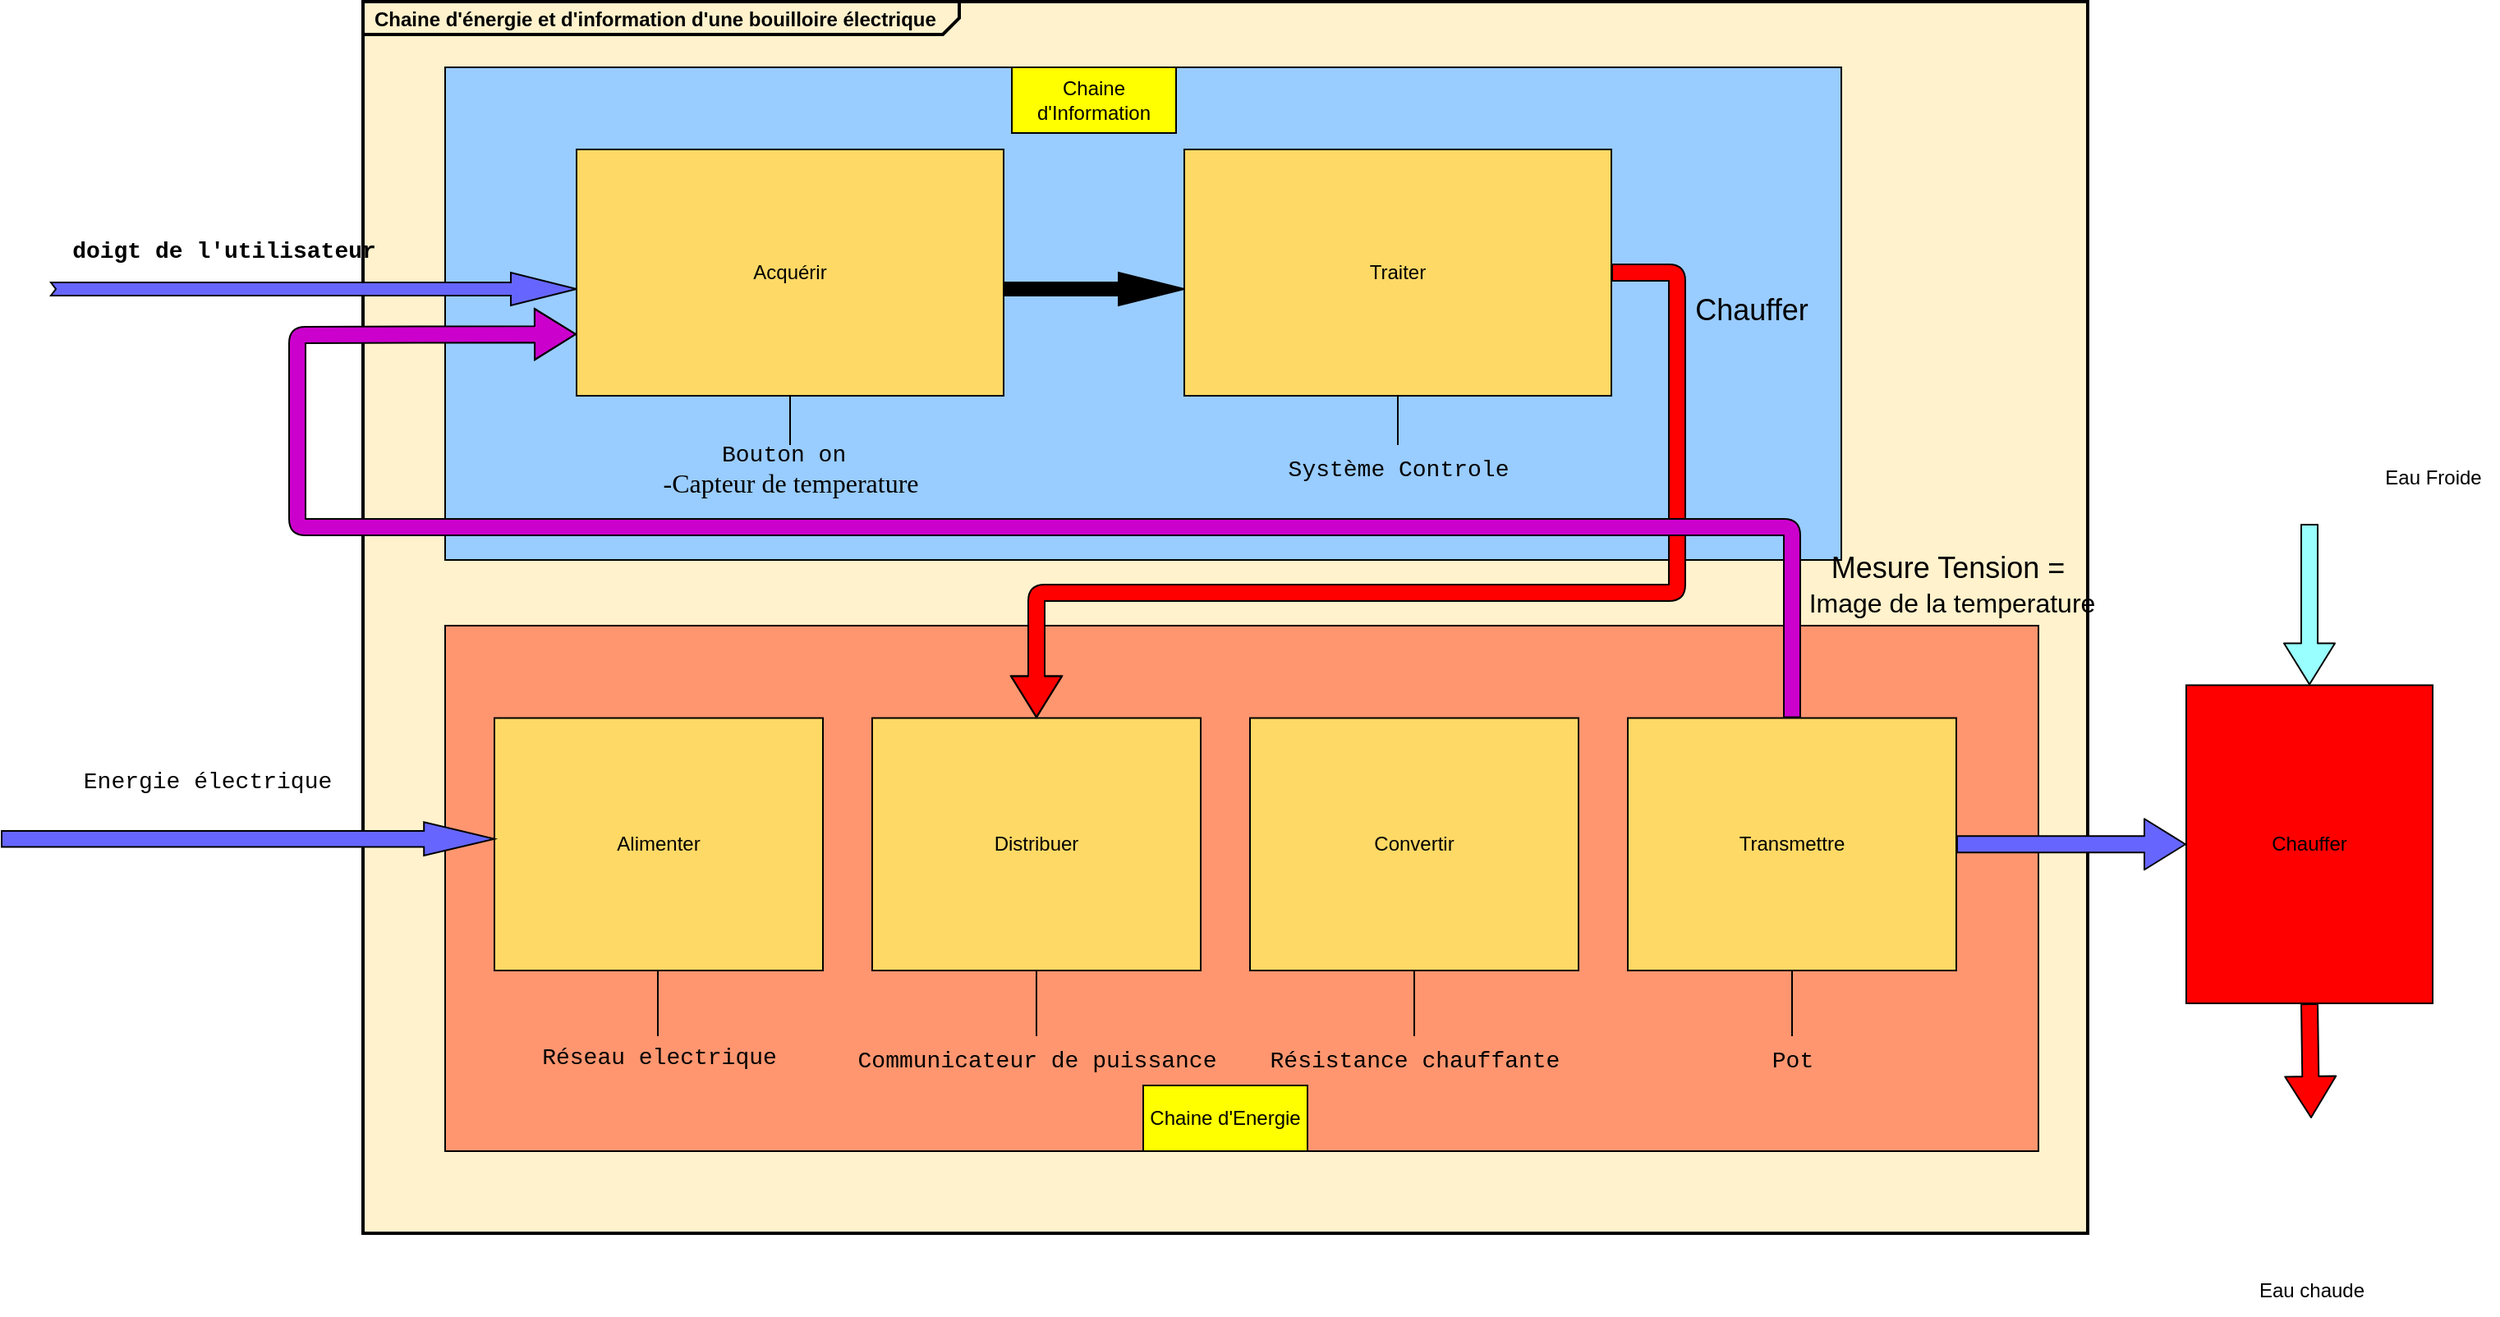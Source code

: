 <mxfile version="24.7.14">
  <diagram name="Page-1" id="Zjmr0gaHATwRoAC2WolZ">
    <mxGraphModel dx="2501" dy="1987" grid="1" gridSize="10" guides="1" tooltips="1" connect="1" arrows="1" fold="1" page="1" pageScale="1" pageWidth="827" pageHeight="1169" math="0" shadow="0">
      <root>
        <mxCell id="0" />
        <mxCell id="1" parent="0" />
        <mxCell id="LnlE2vB2DdziIzQnd_Bp-1" value="&lt;p style=&quot;margin:0px;margin-top:4px;margin-left:7px;text-align:left;&quot;&gt;&lt;b&gt;Chaine d&#39;énergie et d&#39;information d&#39;une bouilloire électrique&lt;/b&gt;&lt;/p&gt;" style="html=1;shape=mxgraph.sysml.package;overflow=fill;labelX=363;strokeWidth=2;align=center;fillColor=#FFF2CC;" parent="1" vertex="1">
          <mxGeometry x="-240" y="-10" width="1050" height="750" as="geometry" />
        </mxCell>
        <mxCell id="LnlE2vB2DdziIzQnd_Bp-2" value="" style="html=1;whiteSpace=wrap;fillColor=#99CCFF;" parent="1" vertex="1">
          <mxGeometry x="-190" y="30" width="850" height="300" as="geometry" />
        </mxCell>
        <mxCell id="LnlE2vB2DdziIzQnd_Bp-3" value="" style="html=1;whiteSpace=wrap;fillColor=#FF9670;" parent="1" vertex="1">
          <mxGeometry x="-190" y="370" width="970" height="320" as="geometry" />
        </mxCell>
        <mxCell id="LnlE2vB2DdziIzQnd_Bp-4" value="" style="html=1;shadow=0;dashed=0;align=center;verticalAlign=middle;shape=mxgraph.arrows2.arrow;dy=0.6;dx=40;notch=3;fillColor=#6666FF;" parent="1" vertex="1">
          <mxGeometry x="-430" y="155" width="320" height="20" as="geometry" />
        </mxCell>
        <mxCell id="LnlE2vB2DdziIzQnd_Bp-5" value="&lt;font style=&quot;font-size: 14px;&quot; face=&quot;Courier New&quot;&gt;doigt de l&#39;utilisateur&lt;/font&gt;" style="text;align=center;fontStyle=1;verticalAlign=middle;spacingLeft=3;spacingRight=3;strokeColor=none;rotatable=0;points=[[0,0.5],[1,0.5]];portConstraint=eastwest;html=1;" parent="1" vertex="1">
          <mxGeometry x="-380" y="129" width="110" height="26" as="geometry" />
        </mxCell>
        <mxCell id="LnlE2vB2DdziIzQnd_Bp-6" value="A&lt;span style=&quot;background-color: initial;&quot;&gt;cquérir&lt;/span&gt;" style="html=1;whiteSpace=wrap;fillColor=#FFD966;" parent="1" vertex="1">
          <mxGeometry x="-110" y="80" width="260" height="150" as="geometry" />
        </mxCell>
        <mxCell id="LnlE2vB2DdziIzQnd_Bp-7" value="" style="html=1;shadow=0;dashed=0;align=center;verticalAlign=middle;shape=mxgraph.arrows2.arrow;dy=0.6;dx=40;notch=0;fillColor=#000000;" parent="1" vertex="1">
          <mxGeometry x="150" y="155" width="110" height="20" as="geometry" />
        </mxCell>
        <mxCell id="LnlE2vB2DdziIzQnd_Bp-9" value="Traiter" style="html=1;whiteSpace=wrap;fillColor=#FFD966;" parent="1" vertex="1">
          <mxGeometry x="260" y="80" width="260" height="150" as="geometry" />
        </mxCell>
        <mxCell id="LnlE2vB2DdziIzQnd_Bp-17" value="Distribuer" style="html=1;whiteSpace=wrap;fillColor=#FFD966;" parent="1" vertex="1">
          <mxGeometry x="70" y="426.25" width="200" height="153.75" as="geometry" />
        </mxCell>
        <mxCell id="LnlE2vB2DdziIzQnd_Bp-18" value="Alimenter" style="html=1;whiteSpace=wrap;fillColor=#FFD966;" parent="1" vertex="1">
          <mxGeometry x="-160" y="426.25" width="200" height="153.75" as="geometry" />
        </mxCell>
        <mxCell id="LnlE2vB2DdziIzQnd_Bp-19" value="Convertir" style="html=1;whiteSpace=wrap;fillColor=#FFD966;" parent="1" vertex="1">
          <mxGeometry x="300" y="426.25" width="200" height="153.75" as="geometry" />
        </mxCell>
        <mxCell id="LnlE2vB2DdziIzQnd_Bp-20" value="Transmettre" style="html=1;whiteSpace=wrap;fillColor=#FFD966;" parent="1" vertex="1">
          <mxGeometry x="530" y="426.25" width="200" height="153.75" as="geometry" />
        </mxCell>
        <mxCell id="LnlE2vB2DdziIzQnd_Bp-31" value="" style="endArrow=none;html=1;rounded=0;exitX=0.5;exitY=1;exitDx=0;exitDy=0;" parent="1" source="LnlE2vB2DdziIzQnd_Bp-6" edge="1">
          <mxGeometry relative="1" as="geometry">
            <mxPoint x="30" y="340" as="sourcePoint" />
            <mxPoint x="20" y="260" as="targetPoint" />
          </mxGeometry>
        </mxCell>
        <mxCell id="LnlE2vB2DdziIzQnd_Bp-35" value="" style="endArrow=none;html=1;rounded=0;entryX=0.5;entryY=1;entryDx=0;entryDy=0;" parent="1" target="LnlE2vB2DdziIzQnd_Bp-9" edge="1">
          <mxGeometry relative="1" as="geometry">
            <mxPoint x="390" y="260" as="sourcePoint" />
            <mxPoint x="30" y="280" as="targetPoint" />
          </mxGeometry>
        </mxCell>
        <mxCell id="LnlE2vB2DdziIzQnd_Bp-36" value="" style="endArrow=none;html=1;rounded=0;entryX=0.5;entryY=1;entryDx=0;entryDy=0;exitX=0.674;exitY=0.774;exitDx=0;exitDy=0;exitPerimeter=0;" parent="1" edge="1">
          <mxGeometry relative="1" as="geometry">
            <mxPoint x="-60.5" y="620" as="sourcePoint" />
            <mxPoint x="-60.5" y="580" as="targetPoint" />
          </mxGeometry>
        </mxCell>
        <mxCell id="LnlE2vB2DdziIzQnd_Bp-38" value="" style="endArrow=none;html=1;rounded=0;exitX=0.5;exitY=1;exitDx=0;exitDy=0;" parent="1" source="LnlE2vB2DdziIzQnd_Bp-17" edge="1">
          <mxGeometry relative="1" as="geometry">
            <mxPoint x="-60.5" y="620" as="sourcePoint" />
            <mxPoint x="170" y="620" as="targetPoint" />
          </mxGeometry>
        </mxCell>
        <mxCell id="LnlE2vB2DdziIzQnd_Bp-40" value="" style="endArrow=none;html=1;rounded=0;exitX=0.5;exitY=1;exitDx=0;exitDy=0;" parent="1" edge="1">
          <mxGeometry relative="1" as="geometry">
            <mxPoint x="170" y="580" as="sourcePoint" />
            <mxPoint x="170" y="620" as="targetPoint" />
          </mxGeometry>
        </mxCell>
        <mxCell id="LnlE2vB2DdziIzQnd_Bp-41" value="" style="endArrow=none;html=1;rounded=0;exitX=0.5;exitY=1;exitDx=0;exitDy=0;" parent="1" source="LnlE2vB2DdziIzQnd_Bp-19" edge="1">
          <mxGeometry relative="1" as="geometry">
            <mxPoint x="180" y="590" as="sourcePoint" />
            <mxPoint x="400" y="620" as="targetPoint" />
            <Array as="points">
              <mxPoint x="400" y="610" />
            </Array>
          </mxGeometry>
        </mxCell>
        <mxCell id="LnlE2vB2DdziIzQnd_Bp-42" value="" style="endArrow=none;html=1;rounded=0;exitX=0.5;exitY=1;exitDx=0;exitDy=0;" parent="1" source="LnlE2vB2DdziIzQnd_Bp-20" edge="1">
          <mxGeometry relative="1" as="geometry">
            <mxPoint x="190" y="600" as="sourcePoint" />
            <mxPoint x="630" y="620" as="targetPoint" />
            <Array as="points">
              <mxPoint x="630" y="610" />
            </Array>
          </mxGeometry>
        </mxCell>
        <mxCell id="LnlE2vB2DdziIzQnd_Bp-43" value="Chaine d&#39;Information" style="whiteSpace=wrap;html=1;align=center;fillColor=#FFFF00;" parent="1" vertex="1">
          <mxGeometry x="155" y="30" width="100" height="40" as="geometry" />
        </mxCell>
        <mxCell id="LnlE2vB2DdziIzQnd_Bp-44" value="Chaine d&#39;Energie" style="whiteSpace=wrap;html=1;align=center;fillColor=#FFFF00;" parent="1" vertex="1">
          <mxGeometry x="235" y="650" width="100" height="40" as="geometry" />
        </mxCell>
        <mxCell id="LnlE2vB2DdziIzQnd_Bp-51" value="&lt;font style=&quot;font-size: 14px;&quot; face=&quot;Courier New&quot;&gt;Réseau electrique&lt;/font&gt;&lt;div&gt;&lt;br&gt;&lt;/div&gt;" style="text;html=1;align=center;verticalAlign=middle;resizable=0;points=[];autosize=1;strokeColor=none;fillColor=none;" parent="1" vertex="1">
          <mxGeometry x="-145" y="620" width="170" height="40" as="geometry" />
        </mxCell>
        <mxCell id="LnlE2vB2DdziIzQnd_Bp-52" value="&lt;font style=&quot;font-size: 14px;&quot; face=&quot;Courier New&quot;&gt;Communicateur de puissance&lt;/font&gt;" style="text;html=1;align=center;verticalAlign=middle;resizable=0;points=[];autosize=1;strokeColor=none;fillColor=none;" parent="1" vertex="1">
          <mxGeometry x="50" y="620" width="240" height="30" as="geometry" />
        </mxCell>
        <mxCell id="LnlE2vB2DdziIzQnd_Bp-53" value="&lt;font style=&quot;font-size: 14px;&quot; face=&quot;Courier New&quot;&gt;Résistance chauffante&lt;/font&gt;" style="text;html=1;align=center;verticalAlign=middle;resizable=0;points=[];autosize=1;strokeColor=none;fillColor=none;" parent="1" vertex="1">
          <mxGeometry x="300" y="620" width="200" height="30" as="geometry" />
        </mxCell>
        <mxCell id="LnlE2vB2DdziIzQnd_Bp-54" value="&lt;font style=&quot;font-size: 14px;&quot; face=&quot;Courier New&quot;&gt;Pot&lt;/font&gt;" style="text;html=1;align=center;verticalAlign=middle;resizable=0;points=[];autosize=1;strokeColor=none;fillColor=none;" parent="1" vertex="1">
          <mxGeometry x="605" y="620" width="50" height="30" as="geometry" />
        </mxCell>
        <mxCell id="LnlE2vB2DdziIzQnd_Bp-56" value="Chauffer" style="whiteSpace=wrap;html=1;align=center;fillColor=#FF0000;" parent="1" vertex="1">
          <mxGeometry x="870" y="406.25" width="150" height="193.75" as="geometry" />
        </mxCell>
        <mxCell id="LnlE2vB2DdziIzQnd_Bp-57" value="" style="edgeStyle=none;orthogonalLoop=1;jettySize=auto;html=1;shape=flexArrow;rounded=1;startSize=8;endSize=8;exitX=1;exitY=0.5;exitDx=0;exitDy=0;entryX=0;entryY=0.5;entryDx=0;entryDy=0;fillColor=#6666FF;" parent="1" source="LnlE2vB2DdziIzQnd_Bp-20" target="LnlE2vB2DdziIzQnd_Bp-56" edge="1">
          <mxGeometry width="100" relative="1" as="geometry">
            <mxPoint x="880" y="360" as="sourcePoint" />
            <mxPoint x="980" y="360" as="targetPoint" />
            <Array as="points" />
          </mxGeometry>
        </mxCell>
        <mxCell id="LnlE2vB2DdziIzQnd_Bp-58" value="" style="edgeStyle=none;orthogonalLoop=1;jettySize=auto;html=1;shape=flexArrow;rounded=1;startSize=8;endSize=8;exitX=1;exitY=0.5;exitDx=0;exitDy=0;entryX=0.5;entryY=0;entryDx=0;entryDy=0;fillColor=#FF0000;" parent="1" source="LnlE2vB2DdziIzQnd_Bp-9" target="LnlE2vB2DdziIzQnd_Bp-17" edge="1">
          <mxGeometry width="100" relative="1" as="geometry">
            <mxPoint x="1090" y="230" as="sourcePoint" />
            <mxPoint x="1190" y="230" as="targetPoint" />
            <Array as="points">
              <mxPoint x="560" y="155" />
              <mxPoint x="560" y="350" />
              <mxPoint x="170" y="350" />
            </Array>
          </mxGeometry>
        </mxCell>
        <mxCell id="LnlE2vB2DdziIzQnd_Bp-59" value="" style="edgeStyle=none;orthogonalLoop=1;jettySize=auto;html=1;shape=flexArrow;rounded=1;startSize=8;endSize=8;exitX=0.5;exitY=0;exitDx=0;exitDy=0;entryX=0;entryY=0.75;entryDx=0;entryDy=0;fillColor=#CC00CC;" parent="1" source="LnlE2vB2DdziIzQnd_Bp-20" target="LnlE2vB2DdziIzQnd_Bp-6" edge="1">
          <mxGeometry width="100" relative="1" as="geometry">
            <mxPoint x="970" y="230" as="sourcePoint" />
            <mxPoint x="1070" y="230" as="targetPoint" />
            <Array as="points">
              <mxPoint x="630" y="310" />
              <mxPoint x="-280" y="310" />
              <mxPoint x="-280" y="193" />
            </Array>
          </mxGeometry>
        </mxCell>
        <mxCell id="LnlE2vB2DdziIzQnd_Bp-61" value="&lt;font style=&quot;font-size: 14px;&quot; face=&quot;Courier New&quot;&gt;Système Controle&lt;/font&gt;" style="text;html=1;align=center;verticalAlign=middle;resizable=0;points=[];autosize=1;strokeColor=none;fillColor=none;" parent="1" vertex="1">
          <mxGeometry x="310" y="260" width="160" height="30" as="geometry" />
        </mxCell>
        <mxCell id="LnlE2vB2DdziIzQnd_Bp-62" value="" style="shape=image;html=1;verticalAlign=top;verticalLabelPosition=bottom;labelBackgroundColor=#ffffff;imageAspect=0;aspect=fixed;image=https://cdn1.iconfinder.com/data/icons/ionicons-outline-vol-2/512/water-outline-128.png;fillColor=#0000FF;" parent="1" vertex="1">
          <mxGeometry x="906" y="230" width="78" height="78" as="geometry" />
        </mxCell>
        <mxCell id="LnlE2vB2DdziIzQnd_Bp-63" value="Eau Froide" style="text;html=1;align=center;verticalAlign=middle;resizable=0;points=[];autosize=1;strokeColor=none;fillColor=none;" parent="1" vertex="1">
          <mxGeometry x="980" y="265" width="80" height="30" as="geometry" />
        </mxCell>
        <mxCell id="LnlE2vB2DdziIzQnd_Bp-64" value="" style="shape=image;html=1;verticalAlign=top;verticalLabelPosition=bottom;labelBackgroundColor=#ffffff;imageAspect=0;aspect=fixed;image=https://cdn1.iconfinder.com/data/icons/ionicons-outline-vol-2/512/water-outline-128.png" parent="1" vertex="1">
          <mxGeometry x="906" y="670" width="80" height="80" as="geometry" />
        </mxCell>
        <mxCell id="LnlE2vB2DdziIzQnd_Bp-65" value="Eau chaude" style="text;html=1;align=center;verticalAlign=middle;resizable=0;points=[];autosize=1;strokeColor=none;fillColor=none;" parent="1" vertex="1">
          <mxGeometry x="901" y="760" width="90" height="30" as="geometry" />
        </mxCell>
        <mxCell id="LnlE2vB2DdziIzQnd_Bp-66" value="&lt;font style=&quot;font-size: 18px;&quot;&gt;Chauffer&lt;/font&gt;&lt;div&gt;&lt;br&gt;&lt;/div&gt;" style="text;html=1;align=center;verticalAlign=middle;resizable=0;points=[];autosize=1;strokeColor=none;fillColor=none;" parent="1" vertex="1">
          <mxGeometry x="560" y="160" width="90" height="50" as="geometry" />
        </mxCell>
        <mxCell id="LnlE2vB2DdziIzQnd_Bp-68" value="&lt;font style=&quot;font-size: 14px;&quot; face=&quot;Courier New&quot;&gt;Bouton on&amp;nbsp;&lt;/font&gt;&lt;div&gt;&lt;font size=&quot;3&quot; face=&quot;_pyl_01m51JNeYnxi6zQ&quot;&gt;-Capteur de temperature&lt;/font&gt;&lt;/div&gt;" style="text;html=1;align=center;verticalAlign=middle;resizable=0;points=[];autosize=1;strokeColor=none;fillColor=none;" parent="1" vertex="1">
          <mxGeometry x="-70" y="250" width="180" height="50" as="geometry" />
        </mxCell>
        <mxCell id="LnlE2vB2DdziIzQnd_Bp-71" value="&lt;font style=&quot;font-size: 14px;&quot; face=&quot;Courier New&quot;&gt;Energie électrique&lt;/font&gt;" style="text;html=1;align=center;verticalAlign=middle;resizable=0;points=[];autosize=1;strokeColor=none;fillColor=none;" parent="1" vertex="1">
          <mxGeometry x="-420" y="450" width="170" height="30" as="geometry" />
        </mxCell>
        <mxCell id="LnlE2vB2DdziIzQnd_Bp-72" value="" style="shape=singleArrow;whiteSpace=wrap;html=1;arrowWidth=0.477;arrowSize=0.143;fillColor=#6666FF;" parent="1" vertex="1">
          <mxGeometry x="-460" y="489.69" width="300" height="20.31" as="geometry" />
        </mxCell>
        <mxCell id="LnlE2vB2DdziIzQnd_Bp-73" value="&lt;font style=&quot;font-size: 18px;&quot;&gt;Mesure Tension =&amp;nbsp;&lt;/font&gt;&lt;div&gt;&lt;font size=&quot;3&quot;&gt;Image de la temperature&lt;/font&gt;&lt;/div&gt;" style="text;html=1;align=center;verticalAlign=middle;resizable=0;points=[];autosize=1;strokeColor=none;fillColor=none;" parent="1" vertex="1">
          <mxGeometry x="627" y="320" width="200" height="50" as="geometry" />
        </mxCell>
        <mxCell id="nBgNsYRY9JjHdsf5_n_7-2" value="" style="edgeStyle=none;orthogonalLoop=1;jettySize=auto;html=1;shape=flexArrow;rounded=1;startSize=8;endSize=8;entryX=0.5;entryY=0;entryDx=0;entryDy=0;fillColor=#99FFFF;" parent="1" source="LnlE2vB2DdziIzQnd_Bp-62" target="LnlE2vB2DdziIzQnd_Bp-56" edge="1">
          <mxGeometry width="100" relative="1" as="geometry">
            <mxPoint x="945" y="320" as="sourcePoint" />
            <mxPoint x="1060" y="150" as="targetPoint" />
            <Array as="points" />
          </mxGeometry>
        </mxCell>
        <mxCell id="nBgNsYRY9JjHdsf5_n_7-7" value="" style="edgeStyle=none;orthogonalLoop=1;jettySize=auto;html=1;shape=flexArrow;rounded=1;startSize=8;endSize=8;exitX=0.5;exitY=1;exitDx=0;exitDy=0;entryX=0.5;entryY=0;entryDx=0;entryDy=0;fillColor=#FF0000;" parent="1" source="LnlE2vB2DdziIzQnd_Bp-56" target="LnlE2vB2DdziIzQnd_Bp-64" edge="1">
          <mxGeometry width="100" relative="1" as="geometry">
            <mxPoint x="1110" y="570" as="sourcePoint" />
            <mxPoint x="1210" y="570" as="targetPoint" />
            <Array as="points" />
          </mxGeometry>
        </mxCell>
      </root>
    </mxGraphModel>
  </diagram>
</mxfile>
